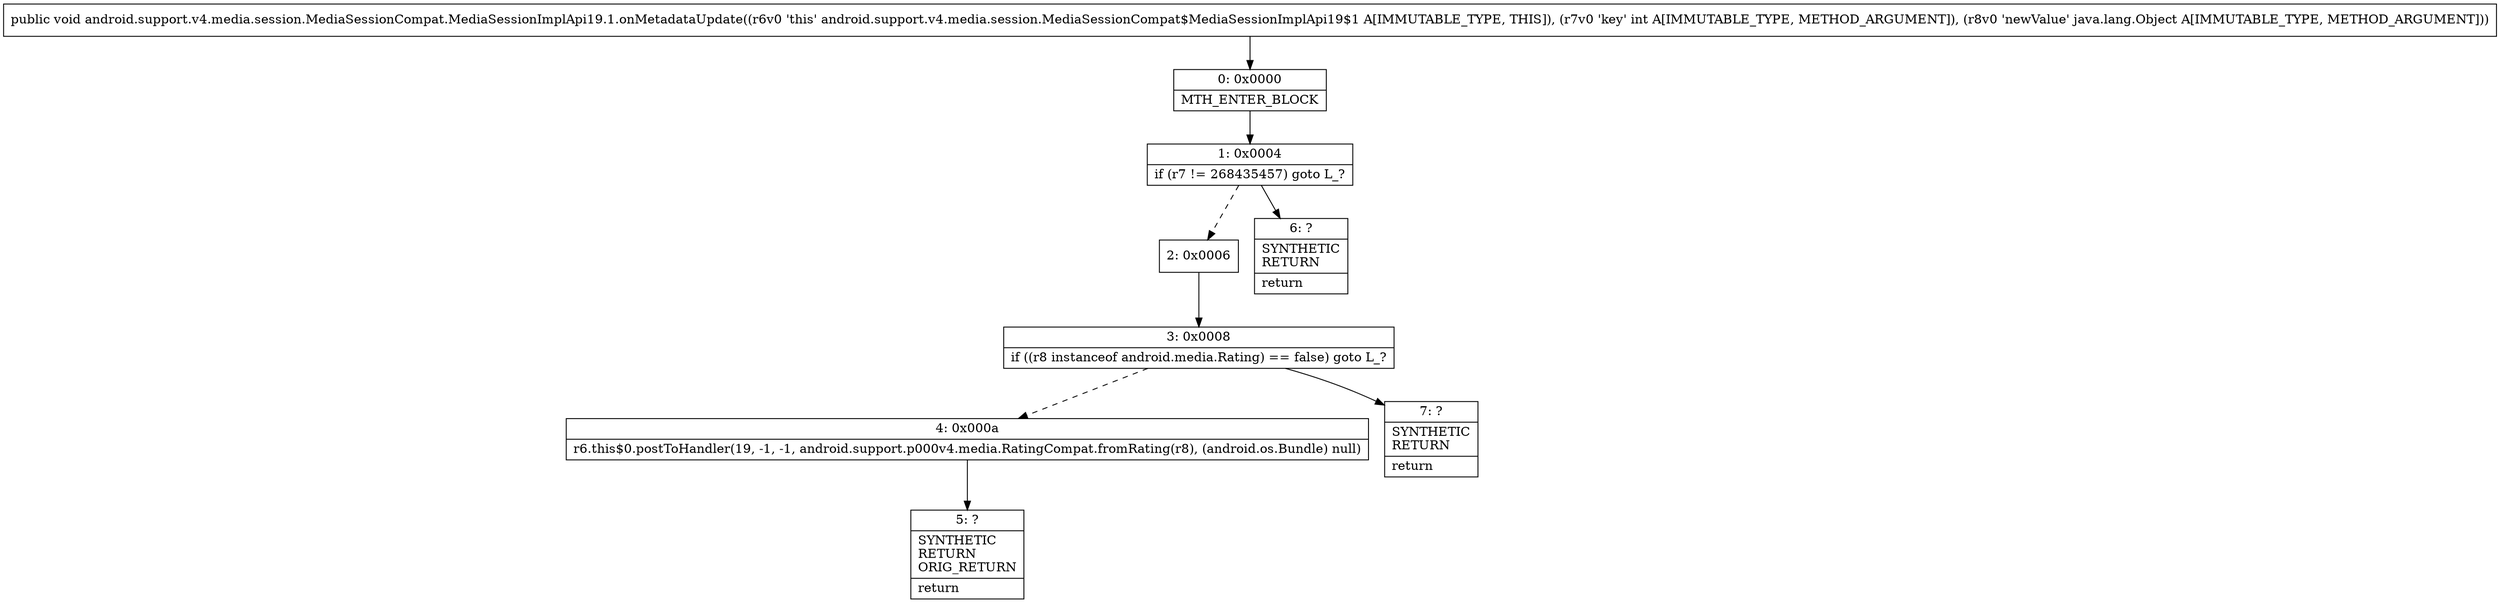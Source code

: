 digraph "CFG forandroid.support.v4.media.session.MediaSessionCompat.MediaSessionImplApi19.1.onMetadataUpdate(ILjava\/lang\/Object;)V" {
Node_0 [shape=record,label="{0\:\ 0x0000|MTH_ENTER_BLOCK\l}"];
Node_1 [shape=record,label="{1\:\ 0x0004|if (r7 != 268435457) goto L_?\l}"];
Node_2 [shape=record,label="{2\:\ 0x0006}"];
Node_3 [shape=record,label="{3\:\ 0x0008|if ((r8 instanceof android.media.Rating) == false) goto L_?\l}"];
Node_4 [shape=record,label="{4\:\ 0x000a|r6.this$0.postToHandler(19, \-1, \-1, android.support.p000v4.media.RatingCompat.fromRating(r8), (android.os.Bundle) null)\l}"];
Node_5 [shape=record,label="{5\:\ ?|SYNTHETIC\lRETURN\lORIG_RETURN\l|return\l}"];
Node_6 [shape=record,label="{6\:\ ?|SYNTHETIC\lRETURN\l|return\l}"];
Node_7 [shape=record,label="{7\:\ ?|SYNTHETIC\lRETURN\l|return\l}"];
MethodNode[shape=record,label="{public void android.support.v4.media.session.MediaSessionCompat.MediaSessionImplApi19.1.onMetadataUpdate((r6v0 'this' android.support.v4.media.session.MediaSessionCompat$MediaSessionImplApi19$1 A[IMMUTABLE_TYPE, THIS]), (r7v0 'key' int A[IMMUTABLE_TYPE, METHOD_ARGUMENT]), (r8v0 'newValue' java.lang.Object A[IMMUTABLE_TYPE, METHOD_ARGUMENT])) }"];
MethodNode -> Node_0;
Node_0 -> Node_1;
Node_1 -> Node_2[style=dashed];
Node_1 -> Node_6;
Node_2 -> Node_3;
Node_3 -> Node_4[style=dashed];
Node_3 -> Node_7;
Node_4 -> Node_5;
}

